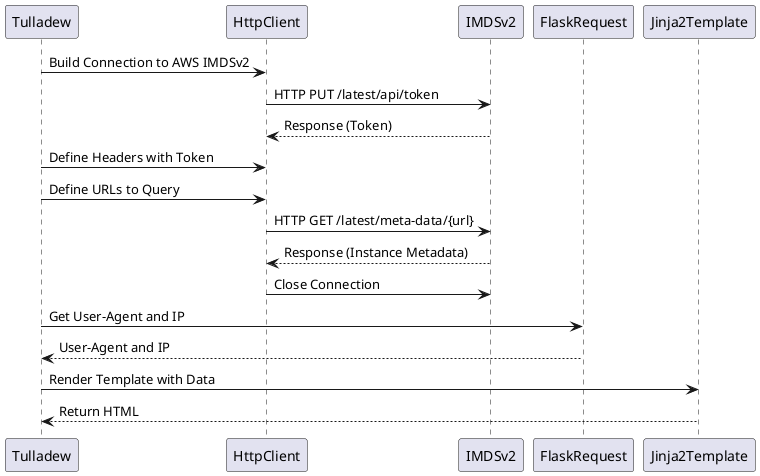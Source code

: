@startuml
Tulladew -> HttpClient: Build Connection to AWS IMDSv2
HttpClient -> IMDSv2: HTTP PUT /latest/api/token
IMDSv2 --> HttpClient: Response (Token)
Tulladew -> HttpClient: Define Headers with Token
Tulladew -> HttpClient: Define URLs to Query
HttpClient -> IMDSv2: HTTP GET /latest/meta-data/{url}
IMDSv2 --> HttpClient: Response (Instance Metadata)
HttpClient -> IMDSv2: Close Connection
Tulladew -> FlaskRequest: Get User-Agent and IP
FlaskRequest --> Tulladew: User-Agent and IP
Tulladew -> Jinja2Template: Render Template with Data
Jinja2Template --> Tulladew: Return HTML
@enduml